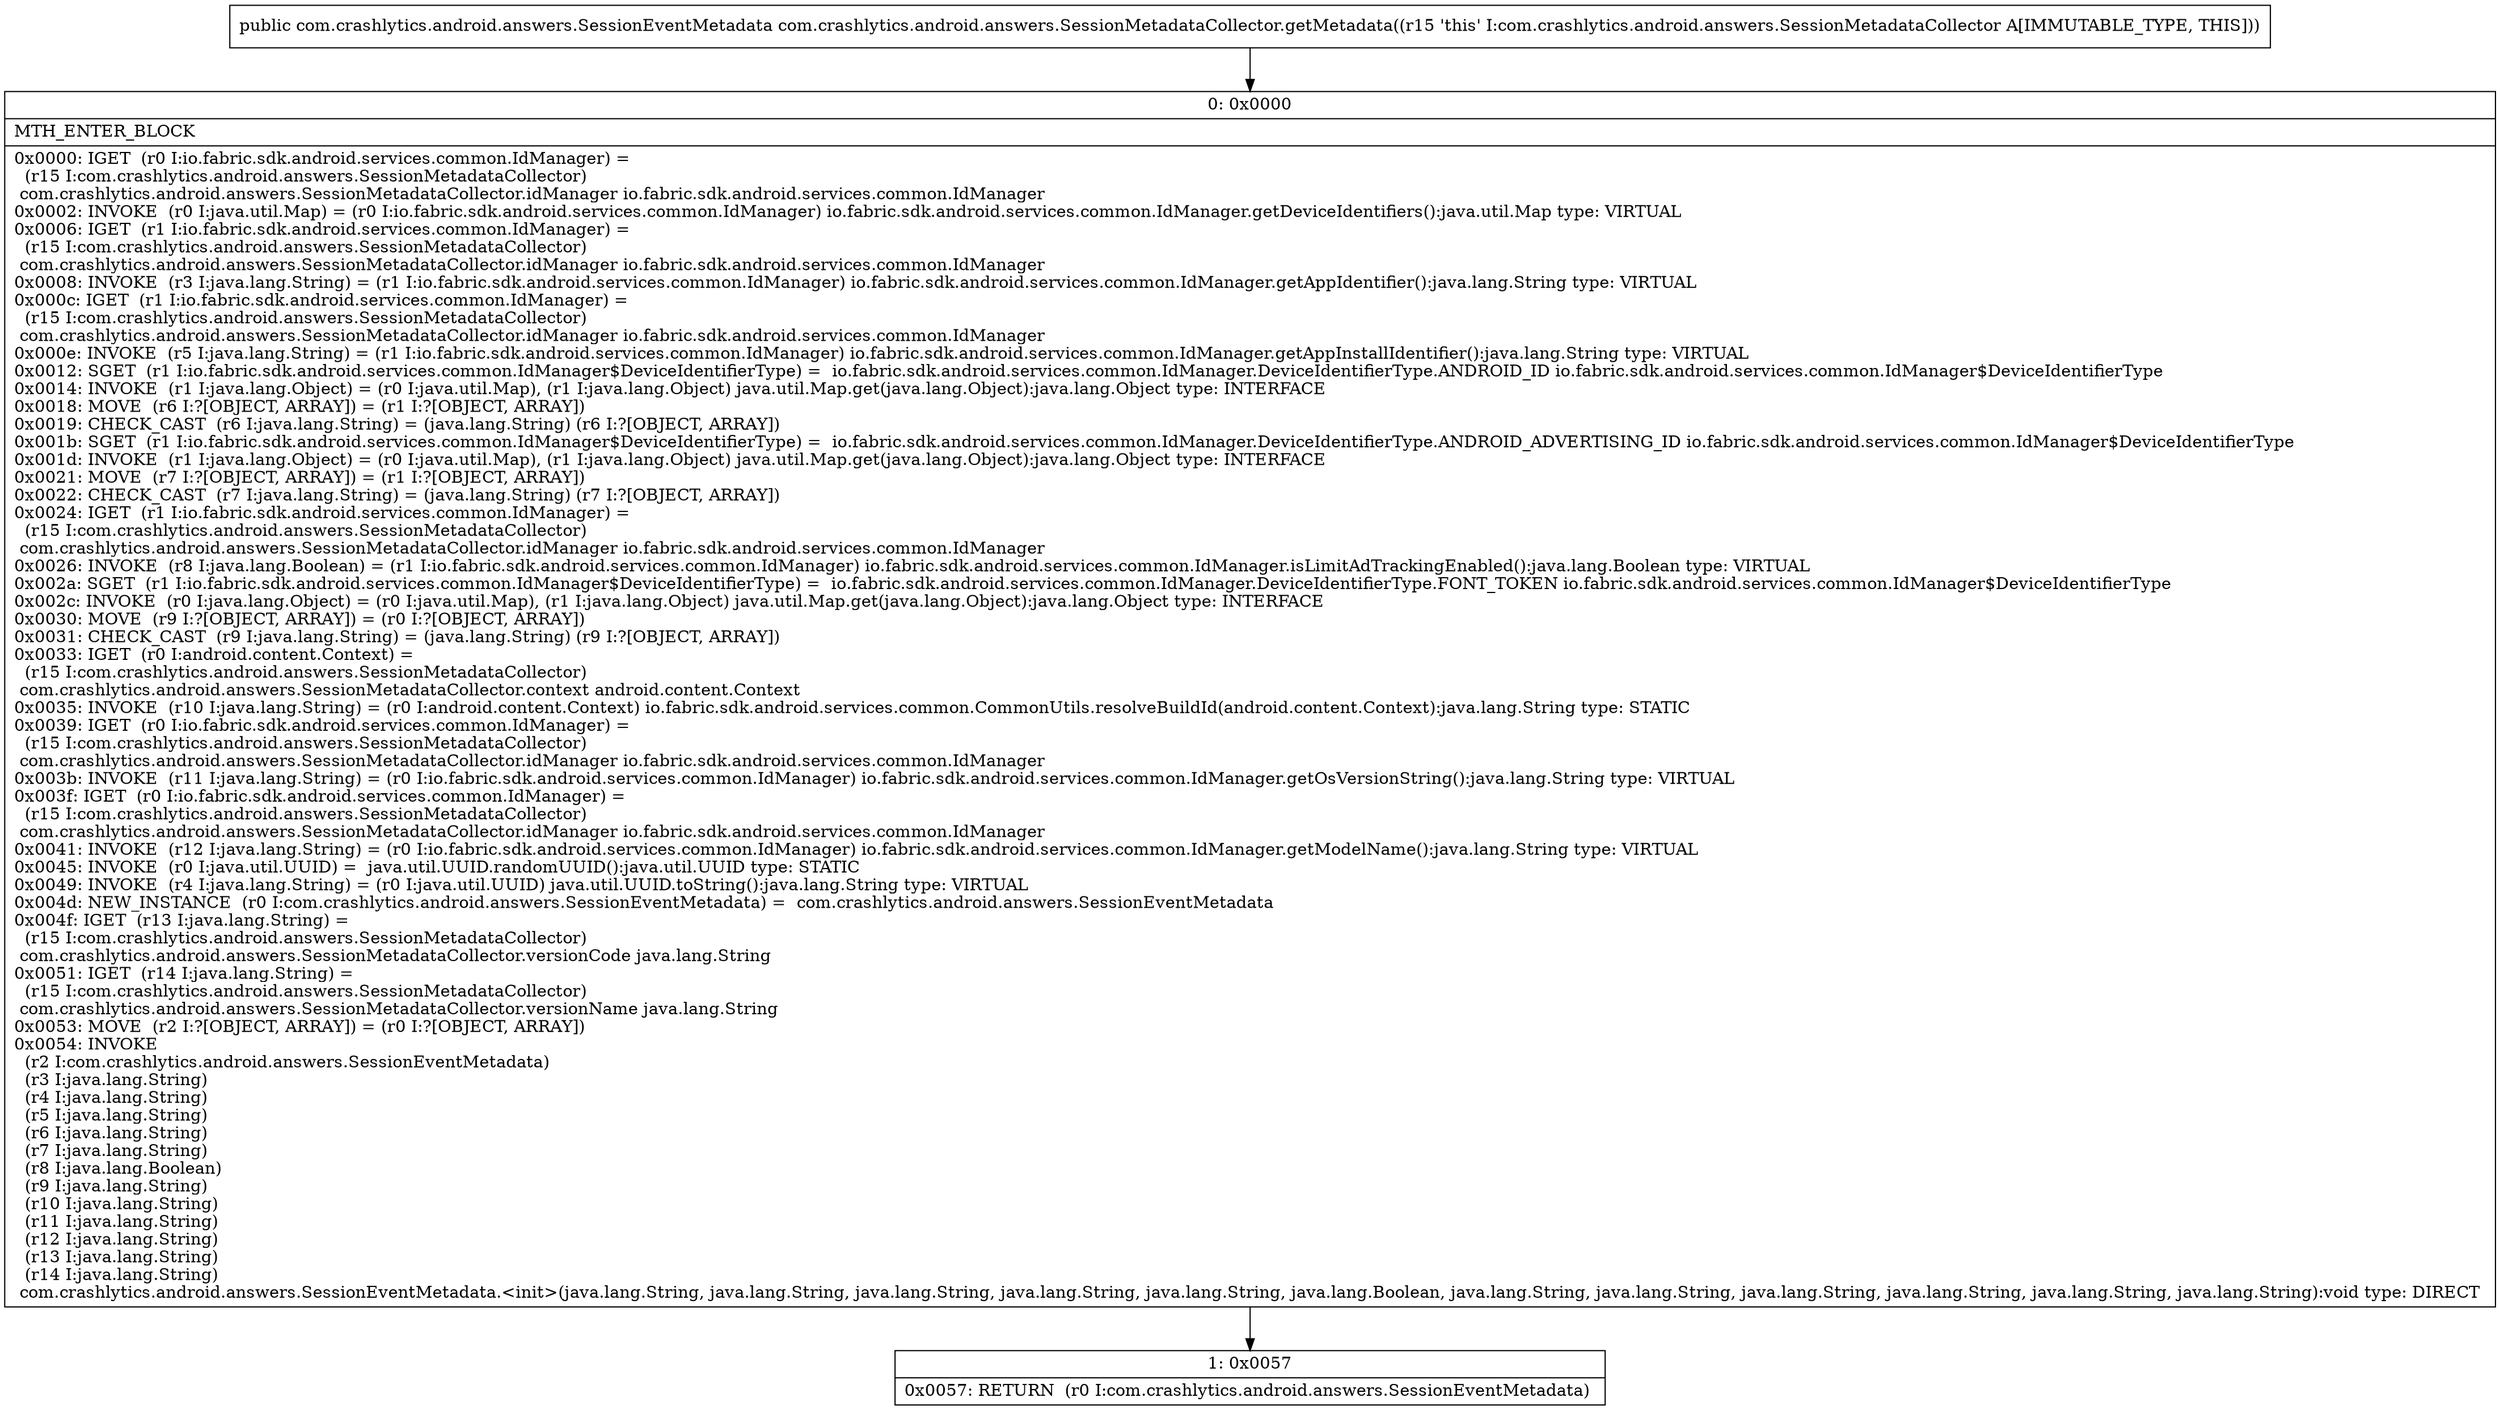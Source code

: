 digraph "CFG forcom.crashlytics.android.answers.SessionMetadataCollector.getMetadata()Lcom\/crashlytics\/android\/answers\/SessionEventMetadata;" {
Node_0 [shape=record,label="{0\:\ 0x0000|MTH_ENTER_BLOCK\l|0x0000: IGET  (r0 I:io.fabric.sdk.android.services.common.IdManager) = \l  (r15 I:com.crashlytics.android.answers.SessionMetadataCollector)\l com.crashlytics.android.answers.SessionMetadataCollector.idManager io.fabric.sdk.android.services.common.IdManager \l0x0002: INVOKE  (r0 I:java.util.Map) = (r0 I:io.fabric.sdk.android.services.common.IdManager) io.fabric.sdk.android.services.common.IdManager.getDeviceIdentifiers():java.util.Map type: VIRTUAL \l0x0006: IGET  (r1 I:io.fabric.sdk.android.services.common.IdManager) = \l  (r15 I:com.crashlytics.android.answers.SessionMetadataCollector)\l com.crashlytics.android.answers.SessionMetadataCollector.idManager io.fabric.sdk.android.services.common.IdManager \l0x0008: INVOKE  (r3 I:java.lang.String) = (r1 I:io.fabric.sdk.android.services.common.IdManager) io.fabric.sdk.android.services.common.IdManager.getAppIdentifier():java.lang.String type: VIRTUAL \l0x000c: IGET  (r1 I:io.fabric.sdk.android.services.common.IdManager) = \l  (r15 I:com.crashlytics.android.answers.SessionMetadataCollector)\l com.crashlytics.android.answers.SessionMetadataCollector.idManager io.fabric.sdk.android.services.common.IdManager \l0x000e: INVOKE  (r5 I:java.lang.String) = (r1 I:io.fabric.sdk.android.services.common.IdManager) io.fabric.sdk.android.services.common.IdManager.getAppInstallIdentifier():java.lang.String type: VIRTUAL \l0x0012: SGET  (r1 I:io.fabric.sdk.android.services.common.IdManager$DeviceIdentifierType) =  io.fabric.sdk.android.services.common.IdManager.DeviceIdentifierType.ANDROID_ID io.fabric.sdk.android.services.common.IdManager$DeviceIdentifierType \l0x0014: INVOKE  (r1 I:java.lang.Object) = (r0 I:java.util.Map), (r1 I:java.lang.Object) java.util.Map.get(java.lang.Object):java.lang.Object type: INTERFACE \l0x0018: MOVE  (r6 I:?[OBJECT, ARRAY]) = (r1 I:?[OBJECT, ARRAY]) \l0x0019: CHECK_CAST  (r6 I:java.lang.String) = (java.lang.String) (r6 I:?[OBJECT, ARRAY]) \l0x001b: SGET  (r1 I:io.fabric.sdk.android.services.common.IdManager$DeviceIdentifierType) =  io.fabric.sdk.android.services.common.IdManager.DeviceIdentifierType.ANDROID_ADVERTISING_ID io.fabric.sdk.android.services.common.IdManager$DeviceIdentifierType \l0x001d: INVOKE  (r1 I:java.lang.Object) = (r0 I:java.util.Map), (r1 I:java.lang.Object) java.util.Map.get(java.lang.Object):java.lang.Object type: INTERFACE \l0x0021: MOVE  (r7 I:?[OBJECT, ARRAY]) = (r1 I:?[OBJECT, ARRAY]) \l0x0022: CHECK_CAST  (r7 I:java.lang.String) = (java.lang.String) (r7 I:?[OBJECT, ARRAY]) \l0x0024: IGET  (r1 I:io.fabric.sdk.android.services.common.IdManager) = \l  (r15 I:com.crashlytics.android.answers.SessionMetadataCollector)\l com.crashlytics.android.answers.SessionMetadataCollector.idManager io.fabric.sdk.android.services.common.IdManager \l0x0026: INVOKE  (r8 I:java.lang.Boolean) = (r1 I:io.fabric.sdk.android.services.common.IdManager) io.fabric.sdk.android.services.common.IdManager.isLimitAdTrackingEnabled():java.lang.Boolean type: VIRTUAL \l0x002a: SGET  (r1 I:io.fabric.sdk.android.services.common.IdManager$DeviceIdentifierType) =  io.fabric.sdk.android.services.common.IdManager.DeviceIdentifierType.FONT_TOKEN io.fabric.sdk.android.services.common.IdManager$DeviceIdentifierType \l0x002c: INVOKE  (r0 I:java.lang.Object) = (r0 I:java.util.Map), (r1 I:java.lang.Object) java.util.Map.get(java.lang.Object):java.lang.Object type: INTERFACE \l0x0030: MOVE  (r9 I:?[OBJECT, ARRAY]) = (r0 I:?[OBJECT, ARRAY]) \l0x0031: CHECK_CAST  (r9 I:java.lang.String) = (java.lang.String) (r9 I:?[OBJECT, ARRAY]) \l0x0033: IGET  (r0 I:android.content.Context) = \l  (r15 I:com.crashlytics.android.answers.SessionMetadataCollector)\l com.crashlytics.android.answers.SessionMetadataCollector.context android.content.Context \l0x0035: INVOKE  (r10 I:java.lang.String) = (r0 I:android.content.Context) io.fabric.sdk.android.services.common.CommonUtils.resolveBuildId(android.content.Context):java.lang.String type: STATIC \l0x0039: IGET  (r0 I:io.fabric.sdk.android.services.common.IdManager) = \l  (r15 I:com.crashlytics.android.answers.SessionMetadataCollector)\l com.crashlytics.android.answers.SessionMetadataCollector.idManager io.fabric.sdk.android.services.common.IdManager \l0x003b: INVOKE  (r11 I:java.lang.String) = (r0 I:io.fabric.sdk.android.services.common.IdManager) io.fabric.sdk.android.services.common.IdManager.getOsVersionString():java.lang.String type: VIRTUAL \l0x003f: IGET  (r0 I:io.fabric.sdk.android.services.common.IdManager) = \l  (r15 I:com.crashlytics.android.answers.SessionMetadataCollector)\l com.crashlytics.android.answers.SessionMetadataCollector.idManager io.fabric.sdk.android.services.common.IdManager \l0x0041: INVOKE  (r12 I:java.lang.String) = (r0 I:io.fabric.sdk.android.services.common.IdManager) io.fabric.sdk.android.services.common.IdManager.getModelName():java.lang.String type: VIRTUAL \l0x0045: INVOKE  (r0 I:java.util.UUID) =  java.util.UUID.randomUUID():java.util.UUID type: STATIC \l0x0049: INVOKE  (r4 I:java.lang.String) = (r0 I:java.util.UUID) java.util.UUID.toString():java.lang.String type: VIRTUAL \l0x004d: NEW_INSTANCE  (r0 I:com.crashlytics.android.answers.SessionEventMetadata) =  com.crashlytics.android.answers.SessionEventMetadata \l0x004f: IGET  (r13 I:java.lang.String) = \l  (r15 I:com.crashlytics.android.answers.SessionMetadataCollector)\l com.crashlytics.android.answers.SessionMetadataCollector.versionCode java.lang.String \l0x0051: IGET  (r14 I:java.lang.String) = \l  (r15 I:com.crashlytics.android.answers.SessionMetadataCollector)\l com.crashlytics.android.answers.SessionMetadataCollector.versionName java.lang.String \l0x0053: MOVE  (r2 I:?[OBJECT, ARRAY]) = (r0 I:?[OBJECT, ARRAY]) \l0x0054: INVOKE  \l  (r2 I:com.crashlytics.android.answers.SessionEventMetadata)\l  (r3 I:java.lang.String)\l  (r4 I:java.lang.String)\l  (r5 I:java.lang.String)\l  (r6 I:java.lang.String)\l  (r7 I:java.lang.String)\l  (r8 I:java.lang.Boolean)\l  (r9 I:java.lang.String)\l  (r10 I:java.lang.String)\l  (r11 I:java.lang.String)\l  (r12 I:java.lang.String)\l  (r13 I:java.lang.String)\l  (r14 I:java.lang.String)\l com.crashlytics.android.answers.SessionEventMetadata.\<init\>(java.lang.String, java.lang.String, java.lang.String, java.lang.String, java.lang.String, java.lang.Boolean, java.lang.String, java.lang.String, java.lang.String, java.lang.String, java.lang.String, java.lang.String):void type: DIRECT \l}"];
Node_1 [shape=record,label="{1\:\ 0x0057|0x0057: RETURN  (r0 I:com.crashlytics.android.answers.SessionEventMetadata) \l}"];
MethodNode[shape=record,label="{public com.crashlytics.android.answers.SessionEventMetadata com.crashlytics.android.answers.SessionMetadataCollector.getMetadata((r15 'this' I:com.crashlytics.android.answers.SessionMetadataCollector A[IMMUTABLE_TYPE, THIS])) }"];
MethodNode -> Node_0;
Node_0 -> Node_1;
}

